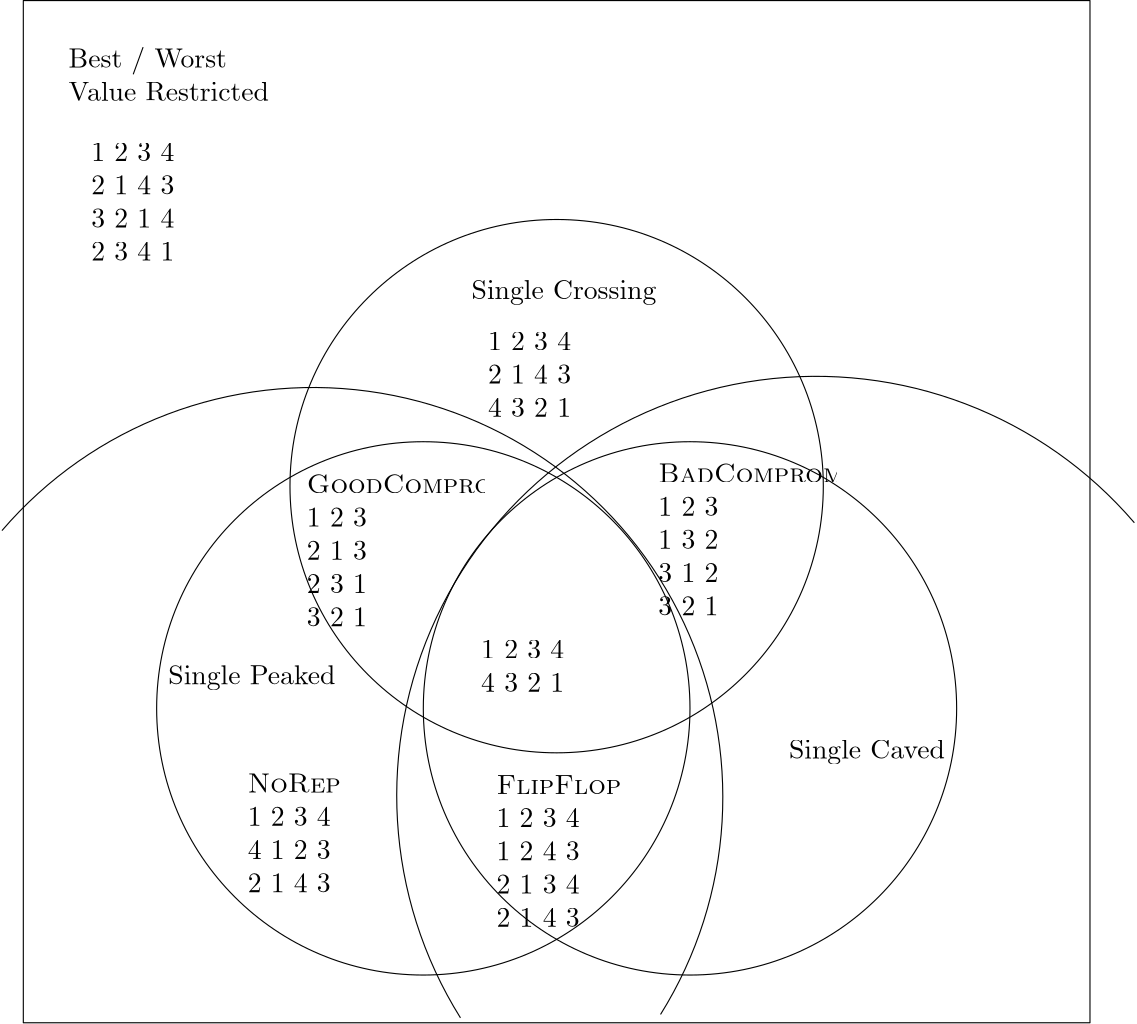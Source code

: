 <?xml version="1.0"?>
<!DOCTYPE ipe SYSTEM "ipe.dtd">
<ipe version="70005" creator="Ipe 7.1.4">
<info created="D:20190223142643" modified="D:20190225221903"/>
<ipestyle name="basic">
<symbol name="arrow/arc(spx)">
<path stroke="sym-stroke" fill="sym-stroke" pen="sym-pen">
0 0 m
-1 0.333 l
-1 -0.333 l
h
</path>
</symbol>
<symbol name="arrow/farc(spx)">
<path stroke="sym-stroke" fill="white" pen="sym-pen">
0 0 m
-1 0.333 l
-1 -0.333 l
h
</path>
</symbol>
<symbol name="mark/circle(sx)" transformations="translations">
<path fill="sym-stroke">
0.6 0 0 0.6 0 0 e
0.4 0 0 0.4 0 0 e
</path>
</symbol>
<symbol name="mark/disk(sx)" transformations="translations">
<path fill="sym-stroke">
0.6 0 0 0.6 0 0 e
</path>
</symbol>
<symbol name="mark/fdisk(sfx)" transformations="translations">
<group>
<path fill="sym-fill">
0.5 0 0 0.5 0 0 e
</path>
<path fill="sym-stroke" fillrule="eofill">
0.6 0 0 0.6 0 0 e
0.4 0 0 0.4 0 0 e
</path>
</group>
</symbol>
<symbol name="mark/box(sx)" transformations="translations">
<path fill="sym-stroke" fillrule="eofill">
-0.6 -0.6 m
0.6 -0.6 l
0.6 0.6 l
-0.6 0.6 l
h
-0.4 -0.4 m
0.4 -0.4 l
0.4 0.4 l
-0.4 0.4 l
h
</path>
</symbol>
<symbol name="mark/square(sx)" transformations="translations">
<path fill="sym-stroke">
-0.6 -0.6 m
0.6 -0.6 l
0.6 0.6 l
-0.6 0.6 l
h
</path>
</symbol>
<symbol name="mark/fsquare(sfx)" transformations="translations">
<group>
<path fill="sym-fill">
-0.5 -0.5 m
0.5 -0.5 l
0.5 0.5 l
-0.5 0.5 l
h
</path>
<path fill="sym-stroke" fillrule="eofill">
-0.6 -0.6 m
0.6 -0.6 l
0.6 0.6 l
-0.6 0.6 l
h
-0.4 -0.4 m
0.4 -0.4 l
0.4 0.4 l
-0.4 0.4 l
h
</path>
</group>
</symbol>
<symbol name="mark/cross(sx)" transformations="translations">
<group>
<path fill="sym-stroke">
-0.43 -0.57 m
0.57 0.43 l
0.43 0.57 l
-0.57 -0.43 l
h
</path>
<path fill="sym-stroke">
-0.43 0.57 m
0.57 -0.43 l
0.43 -0.57 l
-0.57 0.43 l
h
</path>
</group>
</symbol>
<symbol name="arrow/fnormal(spx)">
<path stroke="sym-stroke" fill="white" pen="sym-pen">
0 0 m
-1 0.333 l
-1 -0.333 l
h
</path>
</symbol>
<symbol name="arrow/pointed(spx)">
<path stroke="sym-stroke" fill="sym-stroke" pen="sym-pen">
0 0 m
-1 0.333 l
-0.8 0 l
-1 -0.333 l
h
</path>
</symbol>
<symbol name="arrow/fpointed(spx)">
<path stroke="sym-stroke" fill="white" pen="sym-pen">
0 0 m
-1 0.333 l
-0.8 0 l
-1 -0.333 l
h
</path>
</symbol>
<symbol name="arrow/linear(spx)">
<path stroke="sym-stroke" pen="sym-pen">
-1 0.333 m
0 0 l
-1 -0.333 l
</path>
</symbol>
<symbol name="arrow/fdouble(spx)">
<path stroke="sym-stroke" fill="white" pen="sym-pen">
0 0 m
-1 0.333 l
-1 -0.333 l
h
-1 0 m
-2 0.333 l
-2 -0.333 l
h
</path>
</symbol>
<symbol name="arrow/double(spx)">
<path stroke="sym-stroke" fill="sym-stroke" pen="sym-pen">
0 0 m
-1 0.333 l
-1 -0.333 l
h
-1 0 m
-2 0.333 l
-2 -0.333 l
h
</path>
</symbol>
<pen name="heavier" value="0.8"/>
<pen name="fat" value="1.2"/>
<pen name="ultrafat" value="2"/>
<symbolsize name="large" value="5"/>
<symbolsize name="small" value="2"/>
<symbolsize name="tiny" value="1.1"/>
<arrowsize name="large" value="10"/>
<arrowsize name="small" value="5"/>
<arrowsize name="tiny" value="3"/>
<color name="red" value="1 0 0"/>
<color name="green" value="0 1 0"/>
<color name="blue" value="0 0 1"/>
<color name="yellow" value="1 1 0"/>
<color name="orange" value="1 0.647 0"/>
<color name="gold" value="1 0.843 0"/>
<color name="purple" value="0.627 0.125 0.941"/>
<color name="gray" value="0.745"/>
<color name="brown" value="0.647 0.165 0.165"/>
<color name="navy" value="0 0 0.502"/>
<color name="pink" value="1 0.753 0.796"/>
<color name="seagreen" value="0.18 0.545 0.341"/>
<color name="turquoise" value="0.251 0.878 0.816"/>
<color name="violet" value="0.933 0.51 0.933"/>
<color name="darkblue" value="0 0 0.545"/>
<color name="darkcyan" value="0 0.545 0.545"/>
<color name="darkgray" value="0.663"/>
<color name="darkgreen" value="0 0.392 0"/>
<color name="darkmagenta" value="0.545 0 0.545"/>
<color name="darkorange" value="1 0.549 0"/>
<color name="darkred" value="0.545 0 0"/>
<color name="lightblue" value="0.678 0.847 0.902"/>
<color name="lightcyan" value="0.878 1 1"/>
<color name="lightgray" value="0.827"/>
<color name="lightgreen" value="0.565 0.933 0.565"/>
<color name="lightyellow" value="1 1 0.878"/>
<dashstyle name="dashed" value="[4] 0"/>
<dashstyle name="dotted" value="[1 3] 0"/>
<dashstyle name="dash dotted" value="[4 2 1 2] 0"/>
<dashstyle name="dash dot dotted" value="[4 2 1 2 1 2] 0"/>
<textsize name="large" value="\large"/>
<textsize name="Large" value="\Large"/>
<textsize name="LARGE" value="\LARGE"/>
<textsize name="huge" value="\huge"/>
<textsize name="Huge" value="\Huge"/>
<textsize name="small" value="\small"/>
<textsize name="footnote" value="\footnotesize"/>
<textsize name="tiny" value="\tiny"/>
<textstyle name="center" begin="\begin{center}" end="\end{center}"/>
<textstyle name="itemize" begin="\begin{itemize}" end="\end{itemize}"/>
<textstyle name="item" begin="\begin{itemize}\item{}" end="\end{itemize}"/>
<gridsize name="4 pts" value="4"/>
<gridsize name="8 pts (~3 mm)" value="8"/>
<gridsize name="16 pts (~6 mm)" value="16"/>
<gridsize name="32 pts (~12 mm)" value="32"/>
<gridsize name="10 pts (~3.5 mm)" value="10"/>
<gridsize name="20 pts (~7 mm)" value="20"/>
<gridsize name="14 pts (~5 mm)" value="14"/>
<gridsize name="28 pts (~10 mm)" value="28"/>
<gridsize name="56 pts (~20 mm)" value="56"/>
<anglesize name="90 deg" value="90"/>
<anglesize name="60 deg" value="60"/>
<anglesize name="45 deg" value="45"/>
<anglesize name="30 deg" value="30"/>
<anglesize name="22.5 deg" value="22.5"/>
<tiling name="falling" angle="-60" step="4" width="1"/>
<tiling name="rising" angle="30" step="4" width="1"/>
</ipestyle>
<page>
<layer name="alpha"/>
<view layers="alpha" active="alpha"/>
<text layer="alpha" matrix="1 0 0 1 129.365 259.325" transformations="translations" pos="96 432" stroke="black" type="label" width="66.556" height="6.926" depth="1.93" valign="baseline">Single Crossing</text>
<text matrix="1 0 0 1 36.213 472.663" transformations="translations" pos="80 80" stroke="black" type="label" width="60.191" height="6.926" depth="1.93" valign="baseline">Single Peaked</text>
<text matrix="1 0 0 1 -12.3669 429.941" transformations="translations" pos="352 96" stroke="black" type="label" width="56.178" height="6.926" depth="1.93" valign="baseline">Single Caved</text>
<text matrix="1 0 0 1 64.7757 344.482" transformations="translations" pos="80 176" stroke="black" type="minipage" width="80" height="23.813" depth="18.86" valign="top">{\sc NoRep}

1 2 3 4

4 1 2 3 

2 1 4 3 </text>
<text matrix="1 0 0 1 26.3675 344.025" transformations="translations" pos="208 176" stroke="black" type="minipage" width="80" height="29.778" depth="24.85" valign="top">{\sc FlipFlop}

1 2 3 4

1 2 4 3

2 1 3 4

2 1 4 3</text>
<text matrix="1 0 0 1 70.0769 340.231" transformations="translations" pos="96 288" stroke="black" type="minipage" width="64" height="29.778" depth="24.85" valign="top">{\sc GoodCompromise}

1 2 3

2 1 3

2 3 1

3 2 1</text>
<text matrix="1 0 0 1 20.8 296.4" transformations="translations" pos="208 272" stroke="black" type="minipage" width="80" height="11.676" depth="6.7" valign="top">1 2 3 4

4 3 2 1</text>
<text matrix="1 0 0 1 -43.3846 328.154" transformations="translations" pos="336 304" stroke="black" type="minipage" width="64" height="29.778" depth="24.85" valign="top">{\sc BadCompromise}

1 2 3

1 3 2

3 1 2

3 2 1</text>
<text matrix="1 0 0 1 135.283 295.352" transformations="translations" pos="96 384" stroke="black" type="minipage" width="80" height="17.641" depth="12.69" valign="top">1 2 3 4

2 1 4 3

4 3 2 1</text>
<text matrix="1 0 0 1 8.43787 251.491" transformations="translations" pos="80 496" stroke="black" type="minipage" width="80" height="23.616" depth="18.67" valign="top">
1 2 3 4

2 1 4 3

3 2 1 4

2 3 4 1</text>
<text matrix="1.75 0 0 1 -731.692 366.154" transformations="translations" pos="464 416" stroke="black" type="minipage" width="176" height="12.197" depth="7.23" valign="top">Best / Worst

Value Restricted</text>
<path matrix="1 0 0 1 80 32" stroke="black">
96 0 0 96 128 512 e
</path>
<path matrix="1 0 0 1 176 32" stroke="black">
96 0 0 96 128 512 e
</path>
<path matrix="1 0 0 1 128 112" stroke="black">
96 0 0 96 128 512 e
</path>
<path matrix="1 0 0 1 0 -1.18343" stroke="black">
64 800 m
64 432 l
448 432 l
448 800 l
h
</path>
<path matrix="1 0 0 1 -7.69231 0" stroke="black">
64 608 m
147.513 0 0 -147.513 176 512 301.091 433.818 a
</path>
<path matrix="1 0 0 1 13.3728 0.591716" stroke="black">
208 432 m
150.944 0 0 -150.944 336 512 450.605 610.233 a
</path>
</page>
</ipe>

